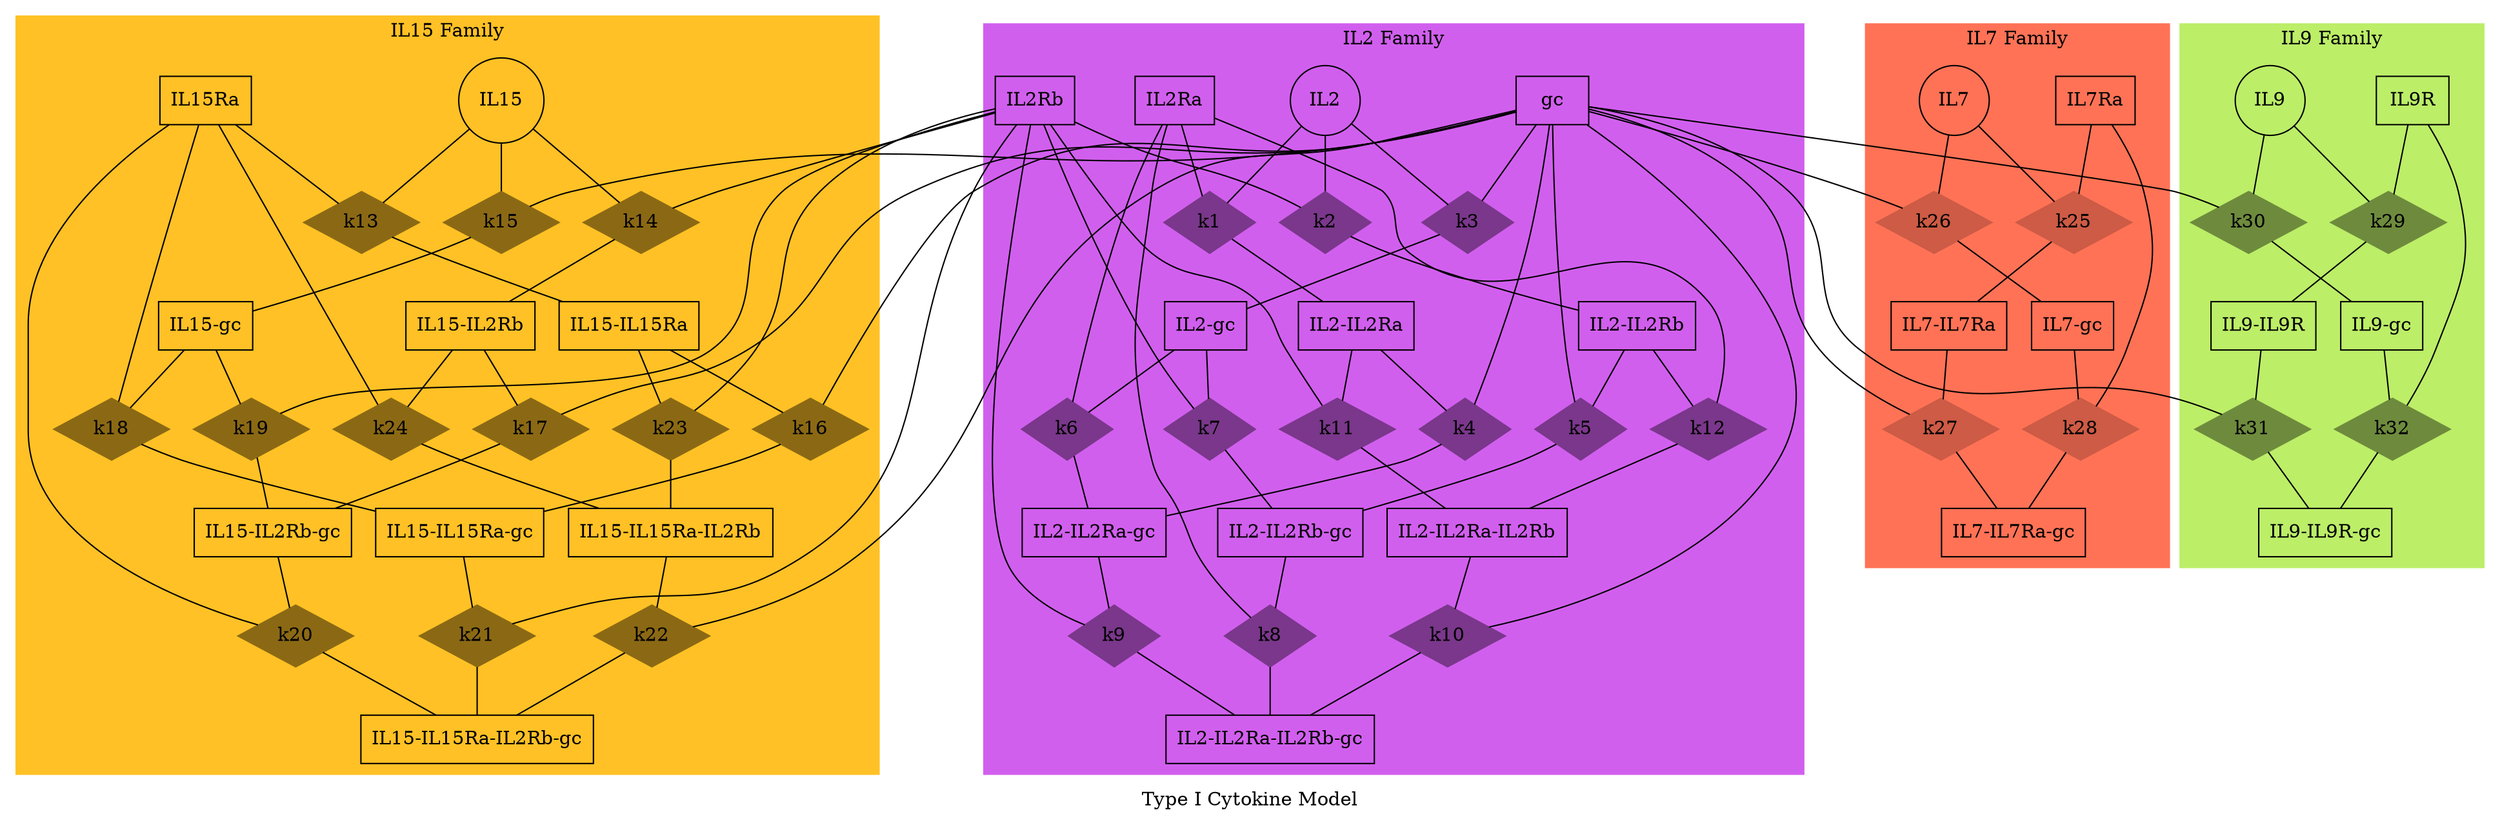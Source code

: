 ##"A few people in the field of genetics are using dot to draw "marriage node diagram"  pedigree drawings.  Here is one I have done of a test pedigree from the FTREE pedigree drawing package (Lion Share was a racehorse)." Contributed by David Duffy.

##Command to get the layout: "dot -Tpng thisfile > thisfile.png"

digraph Ped_Lion_Share           {
# page = "8.2677165,11.692913";
ratio = "auto";
mincross = 2.0;
label = "Type I Cytokine Model";

"IL2"   [shape=circle];
"IL2Ra" [shape=box    ];
"IL2Rb" [shape=box    ];
"gc"    [shape=box    ];
"IL2-IL2Ra" [shape=box];
"IL2-IL2Rb" [shape=box];
"IL2-gc" [shape=box];
"IL2-IL2Ra" [shape=box];
"IL2-IL2Ra" [shape=box];
"IL2-IL2Ra-IL2Rb" [shape=box ];
"IL2-IL2Ra-gc" [shape=box ];
"IL2-IL2Rb-gc" [shape=box ];
"IL2-IL2Ra-IL2Rb-gc" [shape=box ];

"IL15"  [shape=circle];
"IL15Ra"    [shape=box];
"IL15-IL15Ra"   [shape=box];
"IL15-IL2Rb"    [shape=box];
"IL15-gc"   [shape=box];
"IL15-IL15Ra-IL2Rb" [shape=box];
"IL15-IL15Ra-gc"    [shape=box];
"IL15-IL2Rb-gc" [shape=box];
"IL15-IL15Ra-IL2Rb-gc"  [shape=box];

"IL7"   [shape=circle];
"IL7Ra" [shape=box];
"IL7-IL7Ra" [shape=box];
"IL7-gc"    [shape=box];
"IL7-IL7Ra-gc"  [shape=box];

"IL9"   [shape=circle];
"IL9R" [shape=box    ];
"gc"    [shape=box    ];
"IL9-IL9R" [shape=box];
"IL9-gc" [shape=box];
"IL9-IL9R-gc" [shape=box ];

subgraph cluster_IL2 {
    style=filled;
	color=mediumorchid2;
	node [style=filled,color=mediumorchid4];
    label= "IL2 Family"

    "k1" [shape=diamond,style=filled,height=.1,width=.1];
    "IL2" -> "k1" [dir=none,weight=1];
    "IL2Ra" -> "k1" [dir=none,weight=1];
    "k1" -> "IL2-IL2Ra" [dir=none, weight=2];

    "k2" [shape=diamond,style=filled,height=.1,width=.1];
    "IL2" -> "k2" [dir=none,weight=1];
    "IL2Rb" -> "k2" [dir=none,weight=1];
    "k2" -> "IL2-IL2Rb" [dir=none, weight=2];

    "k3" [shape=diamond,style=filled,height=.1,width=.1];
    "IL2" -> "k3" [dir=none,weight=1];
    "gc" -> "k3" [dir=none,weight=1];
    "k3" -> "IL2-gc" [dir=none, weight=2];

    "k4" [shape=diamond,style=filled,height=.1,width=.1];
    "IL2-IL2Ra" -> "k4" [dir=none,weight=1];
    "gc" -> "k4" [dir=none,weight=1];
    "k4" -> "IL2-IL2Ra-gc" [dir=none, weight=2];

    "k5" [shape=diamond,style=filled,height=.1,width=.1];
    "IL2-IL2Rb" -> "k5" [dir=none,weight=1];
    "gc" -> "k5" [dir=none,weight=1];
    "k5" -> "IL2-IL2Rb-gc" [dir=none, weight=2];

    "k6" [shape=diamond,style=filled,height=.1,width=.1];
    "IL2-gc" -> "k6" [dir=none,weight=1];
    "IL2Ra" -> "k6" [dir=none,weight=1];
    "k6" -> "IL2-IL2Ra-gc" [dir=none, weight=2];

    "k7" [shape=diamond,style=filled,height=.1,width=.1];
    "IL2-gc" -> "k7" [dir=none,weight=1];
    "IL2Rb" -> "k7" [dir=none,weight=1];
    "k7" -> "IL2-IL2Rb-gc" [dir=none, weight=2];

    "k8" [shape=diamond,style=filled,height=.1,width=.1];
    "IL2-IL2Rb-gc" -> "k8" [dir=none,weight=1];
    "IL2Ra" -> "k8" [dir=none,weight=1];
    "k8" -> "IL2-IL2Ra-IL2Rb-gc" [dir=none, weight=2];

    "k9" [shape=diamond,style=filled,height=.1,width=.1];
    "IL2-IL2Ra-gc" -> "k9" [dir=none,weight=1];
    "IL2Rb" -> "k9" [dir=none,weight=1];
    "k9" -> "IL2-IL2Ra-IL2Rb-gc" [dir=none, weight=2];

    "k10" [shape=diamond,style=filled,height=.1,width=.1];
    "IL2-IL2Ra-IL2Rb" -> "k10" [dir=none,weight=1];
    "gc" -> "k10" [dir=none,weight=1];
    "k10" -> "IL2-IL2Ra-IL2Rb-gc" [dir=none, weight=2];

    "k11" [shape=diamond,style=filled,height=.1,width=.1];
    "IL2-IL2Ra" -> "k11" [dir=none,weight=1];
    "IL2Rb" -> "k11" [dir=none,weight=1];
    "k11" -> "IL2-IL2Ra-IL2Rb" [dir=none, weight=2];

    "k12" [shape=diamond,style=filled,height=.1,width=.1];
    "IL2-IL2Rb" -> "k12" [dir=none,weight=1];
    "IL2Ra" -> "k12" [dir=none,weight=1];
    "k12" -> "IL2-IL2Ra-IL2Rb" [dir=none, weight=2];
}

subgraph cluster_IL15 {
    style=filled;
	color=goldenrod1;
	node [style=filled,color=goldenrod4];
    label= "IL15 Family"

    "k13" [shape=diamond,style=filled,height=.1,width=.1];
    "IL15" -> "k13" [dir=none,weight=1];
    "IL15Ra" -> "k13" [dir=none,weight=1];
    "k13" -> "IL15-IL15Ra" [dir=none, weight=2];

    "k14" [shape=diamond,style=filled,height=.1,width=.1];
    "IL15" -> "k14" [dir=none,weight=1];
    "IL2Rb" -> "k14" [dir=none,weight=1];
    "k14" -> "IL15-IL2Rb" [dir=none, weight=2];

    "k15" [shape=diamond,style=filled,height=.1,width=.1];
    "IL15" -> "k15" [dir=none,weight=1];
    "gc" -> "k15" [dir=none,weight=1];
    "k15" -> "IL15-gc" [dir=none, weight=2];

    "k16" [shape=diamond,style=filled,height=.1,width=.1];
    "IL15-IL15Ra" -> "k16" [dir=none,weight=1];
    "gc" -> "k16" [dir=none,weight=1];
    "k16" -> "IL15-IL15Ra-gc" [dir=none, weight=2];

    "k17" [shape=diamond,style=filled,height=.1,width=.1];
    "IL15-IL2Rb" -> "k17" [dir=none,weight=1];
    "gc" -> "k17" [dir=none,weight=1];
    "k17" -> "IL15-IL2Rb-gc" [dir=none, weight=2];

    "k18" [shape=diamond,style=filled,height=.1,width=.1];
    "IL15-gc" -> "k18" [dir=none,weight=1];
    "IL15Ra" -> "k18" [dir=none,weight=1];
    "k18" -> "IL15-IL15Ra-gc" [dir=none, weight=2];

    "k19" [shape=diamond,style=filled,height=.1,width=.1];
    "IL15-gc" -> "k19" [dir=none,weight=1];
    "IL2Rb" -> "k19" [dir=none,weight=1];
    "k19" -> "IL15-IL2Rb-gc" [dir=none, weight=2];

    "k20" [shape=diamond,style=filled,height=.1,width=.1];
    "IL15-IL2Rb-gc" -> "k20" [dir=none,weight=1];
    "IL15Ra" -> "k20" [dir=none,weight=1];
    "k20" -> "IL15-IL15Ra-IL2Rb-gc" [dir=none, weight=2];

    "k21" [shape=diamond,style=filled,height=.1,width=.1];
    "IL15-IL15Ra-gc" -> "k21" [dir=none,weight=1];
    "IL2Rb" -> "k21" [dir=none,weight=1];
    "k21" -> "IL15-IL15Ra-IL2Rb-gc" [dir=none, weight=2];

    "k22" [shape=diamond,style=filled,height=.1,width=.1];
    "IL15-IL15Ra-IL2Rb" -> "k22" [dir=none,weight=1];
    "gc" -> "k22" [dir=none,weight=1];
    "k22" -> "IL15-IL15Ra-IL2Rb-gc" [dir=none, weight=2];

    "k23" [shape=diamond,style=filled,height=.1,width=.1];
    "IL15-IL15Ra" -> "k23" [dir=none,weight=1];
    "IL2Rb" -> "k23" [dir=none,weight=1];
    "k23" -> "IL15-IL15Ra-IL2Rb" [dir=none, weight=2];

    "k24" [shape=diamond,style=filled,height=.1,width=.1];
    "IL15-IL2Rb" -> "k24" [dir=none,weight=1];
    "IL15Ra" -> "k24" [dir=none,weight=1];
    "k24" -> "IL15-IL15Ra-IL2Rb" [dir=none, weight=2];
}

subgraph cluster_IL7 {
    style=filled;
	color=coral1;
	node [style=filled,color=coral3];
    label= "IL7 Family"
    
    "k25" [shape=diamond,style=filled,height=.1,width=.1];
    "IL7" -> "k25" [dir=none,weight=1];
    "IL7Ra" -> "k25" [dir=none,weight=1];
    "k25" -> "IL7-IL7Ra" [dir=none, weight=2];

    "k26" [shape=diamond,style=filled,height=.1,width=.1];
    "IL7" -> "k26" [dir=none,weight=1];
    "gc" -> "k26" [dir=none,weight=1];
    "k26" -> "IL7-gc" [dir=none, weight=2];

    "k27" [shape=diamond,style=filled,height=.1,width=.1];
    "IL7-IL7Ra" -> "k27" [dir=none,weight=1];
    "gc" -> "k27" [dir=none,weight=1];
    "k27" -> "IL7-IL7Ra-gc" [dir=none, weight=2];

    "k28" [shape=diamond,style=filled,height=.1,width=.1];
    "IL7-gc" -> "k28" [dir=none,weight=1];
    "IL7Ra" -> "k28" [dir=none,weight=1];
    "k28" -> "IL7-IL7Ra-gc" [dir=none, weight=2];
}

subgraph cluster_IL9 {
    style=filled;
	color=darkolivegreen2;
	node [style=filled,color=darkolivegreen4];
    label= "IL9 Family"
    
    "k29" [shape=diamond,style=filled,height=.1,width=.1];
    "IL9" -> "k29" [dir=none,weight=1];
    "IL9R" -> "k29" [dir=none,weight=1];
    "k29" -> "IL9-IL9R" [dir=none, weight=2];

    "k30" [shape=diamond,style=filled,height=.1,width=.1];
    "IL9" -> "k30" [dir=none,weight=1];
    "gc" -> "k30" [dir=none,weight=1];
    "k30" -> "IL9-gc" [dir=none, weight=2];

    "k31" [shape=diamond,style=filled,height=.1,width=.1];
    "IL9-IL9R" -> "k31" [dir=none,weight=1];
    "gc" -> "k31" [dir=none,weight=1];
    "k31" -> "IL9-IL9R-gc" [dir=none, weight=2];

    "k32" [shape=diamond,style=filled,height=.1,width=.1];
    "IL9-gc" -> "k32" [dir=none,weight=1];
    "IL9R" -> "k32" [dir=none,weight=1];
    "k32" -> "IL9-IL9R-gc" [dir=none, weight=2];
}
}
